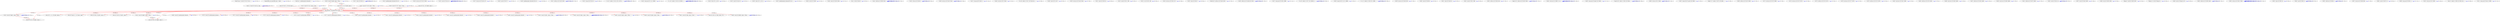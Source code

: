digraph {
Node0x3eefe80[label="  %mil.0.lcssa.i = phi i32 [ %115, %114 ..."];
Node0x3eefe80 -> Node0x3eefe80[label="D:0.00ns L:0",color=blue];
Node0x3eeff60[label="  %quant26bt_pos.quant26bt_neg.i = selec..."];
Node0x3eeff60 -> Node0x3eeff60[label="D:20.00ns L:0",color=blue];
Node0x3ef0040[label="  %ril.0.in.i = getelementptr inbounds [..."];
Node0x3ef0040 -> Node0x3ef0040[label="D:20.00ns L:0",color=blue];
Node0x3ef0120[label="  %ril.0.i = load i32* %ril.0.in.i, alig..."];
Node0x3ef0120 -> Node0x3ef0120[label="D:0.00ns L:2",color=blue];
Node0x3ef0120 -> Node0x3ef0120[label="D:0.00ns L:2",color=blue];
Node0x3ef1e10[label="  tail call fastcc void @upzero(i32 %125..."];
Node0x3ef0120 -> Node0x3ef1e10[label="D:0.00ns L:2",color=red];
Node0x3ef0240[label="  store i32 %ril.0.i, i32* @il, align 4,..."];
Node0x3ef0240 -> Node0x3ef1e10[label="D:20.00ns L:1",color=red];
Node0x3ef0360[label="  %121 = ashr i32 %ril.0.i, 2"];
Node0x3ef0360 -> Node0x3ef0360[label="D:0.00ns L:0",color=blue];
Node0x3ef0360 -> Node0x3ef0360[label="D:0.00ns L:0",color=blue];
Node0x3ef0440[label="  %122 = getelementptr inbounds [16 x i3..."];
Node0x3ef0440 -> Node0x3ef0440[label="D:20.00ns L:0",color=blue];
Node0x3ef05a0[label="  %123 = load i32* %122, align 4, !tbaa ..."];
Node0x3ef05a0 -> Node0x3ef05a0[label="D:0.00ns L:2",color=blue];
Node0x3ef05a0 -> Node0x3ef1e10[label="D:0.00ns L:2",color=red];
Node0x3ef06c0[label="  %124 = mul nsw i32 %123, %108"];
Node0x3ef06c0 -> Node0x3ef06c0[label="D:2.59ns L:1",color=blue];
Node0x3ef0820[label="  %125 = ashr i32 %124, 15"];
Node0x3ef0820 -> Node0x3ef0820[label="D:0.00ns L:0",color=blue];
Node0x3ef0820 -> Node0x3ef0820[label="D:0.00ns L:0",color=blue];
Node0x3ef0820 -> Node0x3ef0820[label="D:0.00ns L:0",color=blue];
Node0x3ef0900[label="  %126 = load i32* @nbl, align 4, !tbaa ..."];
Node0x3ef0900 -> Node0x3ef0900[label="D:0.00ns L:2",color=blue];
Node0x3ef1330[label="  store i32 %...i13, i32* @nbl, align 4,..."];
Node0x3ef0900 -> Node0x3ef1330[label="D:0.00ns L:2",color=red];
Node0x3ef0900 -> Node0x3ef1e10[label="D:0.00ns L:2",color=red];
Node0x3ef0a20[label="  %127 = mul nsw i32 %126, 127"];
Node0x3ef0a20 -> Node0x3ef0a20[label="D:2.59ns L:1",color=blue];
Node0x3ef0b80[label="  %128 = ashr i32 %127, 7"];
Node0x3ef0b80 -> Node0x3ef0b80[label="D:0.00ns L:0",color=blue];
Node0x3ef0c60[label="  %129 = getelementptr inbounds [16 x i3..."];
Node0x3ef0c60 -> Node0x3ef0c60[label="D:20.00ns L:0",color=blue];
Node0x3ef0d40[label="  %130 = load i32* %129, align 4, !tbaa ..."];
Node0x3ef0d40 -> Node0x3ef0d40[label="D:0.00ns L:2",color=blue];
Node0x3ef0d40 -> Node0x3ef1e10[label="D:0.00ns L:2",color=red];
Node0x3ef0e60[label="  %131 = add nsw i32 %128, %130"];
Node0x3ef0e60 -> Node0x3ef0e60[label="D:2.50ns L:0",color=blue];
Node0x3ef0e60 -> Node0x3ef0e60[label="D:2.50ns L:0",color=blue];
Node0x3ef0f80[label="  %132 = icmp slt i32 %131, 0"];
Node0x3ef0f80 -> Node0x3ef0f80[label="D:3.36ns L:0",color=blue];
Node0x3ef1060[label="  %..i12 = select i1 %132, i32 0, i32 %1..."];
Node0x3ef1060 -> Node0x3ef1060[label="D:3.99ns L:0",color=blue];
Node0x3ef1060 -> Node0x3ef1060[label="D:3.99ns L:0",color=blue];
Node0x3ef1170[label="  %133 = icmp sgt i32 %..i12, 18432"];
Node0x3ef1170 -> Node0x3ef1170[label="D:3.13ns L:0",color=blue];
Node0x3ef1250[label="  %...i13 = select i1 %133, i32 18432, i..."];
Node0x3ef1250 -> Node0x3ef1250[label="D:3.99ns L:0",color=blue];
Node0x3ef1250 -> Node0x3ef1250[label="D:3.99ns L:0",color=blue];
Node0x3ef1250 -> Node0x3ef1250[label="D:3.99ns L:0",color=blue];
Node0x3ef1330 -> Node0x3ef1e10[label="D:20.00ns L:1",color=red];
Node0x3ef1410[label="  %134 = lshr i32 %...i13, 6"];
Node0x3ef1410 -> Node0x3ef1410[label="D:0.00ns L:0",color=blue];
Node0x3ef14f0[label="  %135 = and i32 %134, 31"];
Node0x3ef14f0 -> Node0x3ef14f0[label="D:0.00ns L:0",color=blue];
Node0x3ef15d0[label="  %136 = ashr i32 %...i13, 11"];
Node0x3ef15d0 -> Node0x3ef15d0[label="D:0.00ns L:0",color=blue];
Node0x3ef16b0[label="  %137 = getelementptr inbounds [32 x i3..."];
Node0x3ef16b0 -> Node0x3ef16b0[label="D:20.00ns L:0",color=blue];
Node0x3ef1810[label="  %138 = load i32* %137, align 4, !tbaa ..."];
Node0x3ef1810 -> Node0x3ef1810[label="D:0.00ns L:2",color=blue];
Node0x3ef1810 -> Node0x3ef1e10[label="D:0.00ns L:2",color=red];
Node0x3ef1930[label="  %139 = sub i32 9, %136"];
Node0x3ef1930 -> Node0x3ef1930[label="D:2.40ns L:0",color=blue];
Node0x3ef1a50[label="  %140 = ashr i32 %138, %139"];
Node0x3ef1a50 -> Node0x3ef1a50[label="D:3.37ns L:0",color=blue];
Node0x3ef1b30[label="  %141 = shl i32 %140, 3"];
Node0x3ef1b30 -> Node0x3ef1b30[label="D:0.00ns L:0",color=blue];
Node0x3ef1c10[label="  store i32 %141, i32* @detl, align 4, !..."];
Node0x3ef1c10 -> Node0x3ef1e10[label="D:20.00ns L:1",color=red];
Node0x3ef1cf0[label="  %142 = add nsw i32 %98, %125"];
Node0x3ef1cf0 -> Node0x3ef1cf0[label="D:2.50ns L:0",color=blue];
Node0x3ef1cf0 -> Node0x3ef1cf0[label="D:2.50ns L:0",color=blue];
Node0x3ef1cf0 -> Node0x3ef1cf0[label="D:2.50ns L:0",color=blue];
Node0x3ef1ef0[label="  %143 = load i32* @plt1, align 4, !tbaa..."];
Node0x3ef1e10 -> Node0x3ef1ef0[label="D:0.00ns L:1",color=red];
Node0x3ef1fd0[label="  %144 = load i32* @plt2, align 4, !tbaa..."];
Node0x3ef1e10 -> Node0x3ef1fd0[label="D:0.00ns L:1",color=red];
Node0x3eec7d0[label="  store i32 %...i11, i32* @al2, align 4,..."];
Node0x3ef1e10 -> Node0x3eec7d0[label="D:0.00ns L:1",color=red];
Node0x3ef4ea0[label="  store i32 %apl1.2.i7, i32* @al1, align..."];
Node0x3ef1e10 -> Node0x3ef4ea0[label="D:0.00ns L:1",color=red];
Node0x3ef50e0[label="  store i32 %99, i32* @rlt2, align 4, !t..."];
Node0x3ef1e10 -> Node0x3ef50e0[label="D:0.00ns L:1",color=red];
Node0x3ef51c0[label="  store i32 %168, i32* @rlt1, align 4, !..."];
Node0x3ef1e10 -> Node0x3ef51c0[label="D:0.00ns L:1",color=red];
Node0x3ef52a0[label="  store i32 %143, i32* @plt2, align 4, !..."];
Node0x3ef1e10 -> Node0x3ef52a0[label="D:0.00ns L:1",color=red];
Node0x3ef5380[label="  store i32 %142, i32* @plt1, align 4, !..."];
Node0x3ef1e10 -> Node0x3ef5380[label="D:0.00ns L:1",color=red];
Node0x3ef5460[label="  %169 = load i32* getelementptr inbound..."];
Node0x3ef1e10 -> Node0x3ef5460[label="D:0.00ns L:1",color=red];
Node0x3ef5540[label="  %170 = load i32* getelementptr inbound..."];
Node0x3ef1e10 -> Node0x3ef5540[label="D:0.00ns L:1",color=red];
Node0x3ef57c0[label="  %172 = load i32* getelementptr inbound..."];
Node0x3ef1e10 -> Node0x3ef57c0[label="D:0.00ns L:1",color=red];
Node0x3ef58a0[label="  %173 = load i32* getelementptr inbound..."];
Node0x3ef1e10 -> Node0x3ef58a0[label="D:0.00ns L:1",color=red];
Node0x3ed7670[label="  %176 = load i32* getelementptr inbound..."];
Node0x3ef1e10 -> Node0x3ed7670[label="D:0.00ns L:1",color=red];
Node0x3ef5a60[label="  %177 = load i32* getelementptr inbound..."];
Node0x3ef1e10 -> Node0x3ef5a60[label="D:0.00ns L:1",color=red];
Node0x3ed79d0[label="  %180 = load i32* getelementptr inbound..."];
Node0x3ef1e10 -> Node0x3ed79d0[label="D:0.00ns L:1",color=red];
Node0x3ed7ab0[label="  %181 = load i32* getelementptr inbound..."];
Node0x3ef1e10 -> Node0x3ed7ab0[label="D:0.00ns L:1",color=red];
Node0x3ed7e10[label="  %184 = load i32* getelementptr inbound..."];
Node0x3ef1e10 -> Node0x3ed7e10[label="D:0.00ns L:1",color=red];
Node0x3ed7f30[label="  %185 = load i32* getelementptr inbound..."];
Node0x3ef1e10 -> Node0x3ed7f30[label="D:0.00ns L:1",color=red];
Node0x3ed8290[label="  %188 = load i32* getelementptr inbound..."];
Node0x3ef1e10 -> Node0x3ed8290[label="D:0.00ns L:1",color=red];
Node0x3ed83b0[label="  %189 = load i32* getelementptr inbound..."];
Node0x3ef1e10 -> Node0x3ed83b0[label="D:0.00ns L:1",color=red];
Node0x3ed87f0[label="  %193 = load i32* @rh1, align 4, !tbaa ..."];
Node0x3ef1e10 -> Node0x3ed87f0[label="D:0.00ns L:1",color=red];
Node0x3ed8910[label="  %194 = load i32* @ah1, align 4, !tbaa ..."];
Node0x3ef1e10 -> Node0x3ed8910[label="D:0.00ns L:1",color=red];
Node0x3ed8a30[label="  %195 = load i32* @rh2, align 4, !tbaa ..."];
Node0x3ef1e10 -> Node0x3ed8a30[label="D:0.00ns L:1",color=red];
Node0x3ed8b50[label="  %196 = load i32* @ah2, align 4, !tbaa ..."];
Node0x3ef1e10 -> Node0x3ed8b50[label="D:0.00ns L:1",color=red];
Node0x3ed9230[label="  %201 = load i32* @xh, align 4, !tbaa !..."];
Node0x3ef1e10 -> Node0x3ed9230[label="D:0.00ns L:1",color=red];
Node0x3ed9710[label="  store i32 %205, i32* @ih, align 4, !tb..."];
Node0x3ef1e10 -> Node0x3ed9710[label="D:0.00ns L:1",color=red];
Node0x3ed97f0[label="  %206 = load i32* @deth, align 4, !tbaa..."];
Node0x3ef1e10 -> Node0x3ed97f0[label="D:0.00ns L:1",color=red];
Node0x3ef1ef0 -> Node0x3ef1ef0[label="D:0.00ns L:2",color=blue];
Node0x3ef1ef0 -> Node0x3ef1ef0[label="D:0.00ns L:2",color=blue];
Node0x3ef1ef0 -> Node0x3ef5380[label="D:0.00ns L:2",color=red];
Node0x3ef1fd0 -> Node0x3ef1fd0[label="D:0.00ns L:2",color=blue];
Node0x3ef1fd0 -> Node0x3ef52a0[label="D:0.00ns L:2",color=red];
Node0x3ef20f0[label="  %145 = shl nsw i32 %100, 2"];
Node0x3ef20f0 -> Node0x3ef20f0[label="D:0.00ns L:0",color=blue];
Node0x3ef20f0 -> Node0x3ef20f0[label="D:0.00ns L:0",color=blue];
Node0x3ef21d0[label="  %146 = mul nsw i32 %143, %142"];
Node0x3ef21d0 -> Node0x3ef21d0[label="D:2.59ns L:1",color=blue];
Node0x3ef21d0 -> Node0x3ef21d0[label="D:2.59ns L:1",color=blue];
Node0x3ef2330[label="  %147 = icmp sgt i32 %146, -1"];
Node0x3ef2330 -> Node0x3ef2330[label="D:3.13ns L:0",color=blue];
Node0x3ef2410[label="  %148 = sub nsw i32 0, %145"];
Node0x3ef2410 -> Node0x3ef2410[label="D:2.40ns L:0",color=blue];
Node0x3ef24f0[label="  %.1.i8 = select i1 %147, i32 %148, i32..."];
Node0x3ef24f0 -> Node0x3ef24f0[label="D:3.99ns L:0",color=blue];
Node0x3ef25d0[label="  %149 = ashr i32 %.1.i8, 7"];
Node0x3ef25d0 -> Node0x3ef25d0[label="D:0.00ns L:0",color=blue];
Node0x3ef26b0[label="  %150 = mul nsw i32 %144, %142"];
Node0x3ef26b0 -> Node0x3ef26b0[label="D:2.59ns L:1",color=blue];
Node0x3ef2790[label="  %151 = ashr i32 %150, 31"];
Node0x3ef2790 -> Node0x3ef2790[label="D:0.00ns L:0",color=blue];
Node0x3eebe90[label="  %152 = and i32 %151, -256"];
Node0x3eebe90 -> Node0x3eebe90[label="D:0.00ns L:0",color=blue];
Node0x3eebf70[label="  %153 = or i32 %152, 128"];
Node0x3eebf70 -> Node0x3eebf70[label="D:0.00ns L:0",color=blue];
Node0x3eec050[label="  %154 = mul nsw i32 %102, 127"];
Node0x3eec050 -> Node0x3eec050[label="D:2.59ns L:1",color=blue];
Node0x3eec1b0[label="  %155 = ashr i32 %154, 7"];
Node0x3eec1b0 -> Node0x3eec1b0[label="D:0.00ns L:0",color=blue];
Node0x3eec290[label="  %wd4.0.i9 = add nsw i32 %149, %155"];
Node0x3eec290 -> Node0x3eec290[label="D:2.50ns L:0",color=blue];
Node0x3eec370[label="  %156 = add nsw i32 %wd4.0.i9, %153"];
Node0x3eec370 -> Node0x3eec370[label="D:2.50ns L:0",color=blue];
Node0x3eec370 -> Node0x3eec370[label="D:2.50ns L:0",color=blue];
Node0x3eec450[label="  %157 = icmp sgt i32 %156, 12288"];
Node0x3eec450 -> Node0x3eec450[label="D:3.13ns L:0",color=blue];
Node0x3eec530[label="  %..i10 = select i1 %157, i32 12288, i3..."];
Node0x3eec530 -> Node0x3eec530[label="D:3.99ns L:0",color=blue];
Node0x3eec530 -> Node0x3eec530[label="D:3.99ns L:0",color=blue];
Node0x3eec610[label="  %158 = icmp slt i32 %..i10, -12288"];
Node0x3eec610 -> Node0x3eec610[label="D:3.36ns L:0",color=blue];
Node0x3eec6f0[label="  %...i11 = select i1 %158, i32 -12288, ..."];
Node0x3eec6f0 -> Node0x3eec6f0[label="D:3.99ns L:0",color=blue];
Node0x3eec6f0 -> Node0x3eec6f0[label="D:3.99ns L:0",color=blue];
Node0x3eec8b0[label="  %159 = mul nsw i32 %100, 255"];
Node0x3eec8b0 -> Node0x3eec8b0[label="D:2.59ns L:1",color=blue];
Node0x3eeca50[label="  %160 = ashr i32 %159, 8"];
Node0x3eeca50 -> Node0x3eeca50[label="D:0.00ns L:0",color=blue];
Node0x3eecb30[label="  %161 = ashr i32 %146, 31"];
Node0x3eecb30 -> Node0x3eecb30[label="D:0.00ns L:0",color=blue];
Node0x3eecc10[label="  %162 = and i32 %161, -384"];
Node0x3eecc10 -> Node0x3eecc10[label="D:0.00ns L:0",color=blue];
Node0x3eeccf0[label="  %163 = add nsw i32 %160, 192"];
Node0x3eeccf0 -> Node0x3eeccf0[label="D:2.50ns L:0",color=blue];
Node0x3ef4880[label="  %apl1.0.i5 = add nsw i32 %163, %162"];
Node0x3ef4880 -> Node0x3ef4880[label="D:2.50ns L:0",color=blue];
Node0x3ef4880 -> Node0x3ef4880[label="D:2.50ns L:0",color=blue];
Node0x3ef4960[label="  %164 = sub nsw i32 15360, %...i11"];
Node0x3ef4960 -> Node0x3ef4960[label="D:2.40ns L:0",color=blue];
Node0x3ef4960 -> Node0x3ef4960[label="D:2.40ns L:0",color=blue];
Node0x3ef4960 -> Node0x3ef4960[label="D:2.40ns L:0",color=blue];
Node0x3ef4a40[label="  %165 = icmp sgt i32 %apl1.0.i5, %164"];
Node0x3ef4a40 -> Node0x3ef4a40[label="D:3.13ns L:0",color=blue];
Node0x3ef4b20[label="  %.apl1.0.i6 = select i1 %165, i32 %164..."];
Node0x3ef4b20 -> Node0x3ef4b20[label="D:3.99ns L:0",color=blue];
Node0x3ef4b20 -> Node0x3ef4b20[label="D:3.99ns L:0",color=blue];
Node0x3ef4c00[label="  %166 = sub nsw i32 0, %164"];
Node0x3ef4c00 -> Node0x3ef4c00[label="D:2.40ns L:0",color=blue];
Node0x3ef4c00 -> Node0x3ef4c00[label="D:2.40ns L:0",color=blue];
Node0x3ef4ce0[label="  %167 = icmp slt i32 %.apl1.0.i6, %166"];
Node0x3ef4ce0 -> Node0x3ef4ce0[label="D:3.36ns L:0",color=blue];
Node0x3ef4dc0[label="  %apl1.2.i7 = select i1 %167, i32 %166,..."];
Node0x3ef4dc0 -> Node0x3ef4dc0[label="D:3.99ns L:0",color=blue];
Node0x3ef4f80[label="  %168 = add nsw i32 %125, %106"];
Node0x3ef4f80 -> Node0x3ef4f80[label="D:2.50ns L:0",color=blue];
Node0x3ef5460 -> Node0x3ef5460[label="D:0.00ns L:2",color=blue];
Node0x3ef5540 -> Node0x3ef5540[label="D:0.00ns L:2",color=blue];
Node0x3ef5620[label="  %171 = mul nsw i32 %170, %169"];
Node0x3ef5620 -> Node0x3ef5620[label="D:2.59ns L:1",color=blue];
Node0x3ef57c0 -> Node0x3ef57c0[label="D:0.00ns L:2",color=blue];
Node0x3ef58a0 -> Node0x3ef58a0[label="D:0.00ns L:2",color=blue];
Node0x3ef5980[label="  %174 = mul nsw i32 %173, %172"];
Node0x3ef5980 -> Node0x3ef5980[label="D:2.59ns L:1",color=blue];
Node0x3ed7590[label="  %175 = add nsw i32 %174, %171"];
Node0x3ed7590 -> Node0x3ed7590[label="D:2.50ns L:0",color=blue];
Node0x3ed7670 -> Node0x3ed7670[label="D:0.00ns L:2",color=blue];
Node0x3ef5a60 -> Node0x3ef5a60[label="D:0.00ns L:2",color=blue];
Node0x3ed7750[label="  %178 = mul nsw i32 %177, %176"];
Node0x3ed7750 -> Node0x3ed7750[label="D:2.59ns L:1",color=blue];
Node0x3ed78f0[label="  %179 = add nsw i32 %175, %178"];
Node0x3ed78f0 -> Node0x3ed78f0[label="D:2.50ns L:0",color=blue];
Node0x3ed79d0 -> Node0x3ed79d0[label="D:0.00ns L:2",color=blue];
Node0x3ed7ab0 -> Node0x3ed7ab0[label="D:0.00ns L:2",color=blue];
Node0x3ed7bd0[label="  %182 = mul nsw i32 %181, %180"];
Node0x3ed7bd0 -> Node0x3ed7bd0[label="D:2.59ns L:1",color=blue];
Node0x3ed7d30[label="  %183 = add nsw i32 %179, %182"];
Node0x3ed7d30 -> Node0x3ed7d30[label="D:2.50ns L:0",color=blue];
Node0x3ed7e10 -> Node0x3ed7e10[label="D:0.00ns L:2",color=blue];
Node0x3ed7f30 -> Node0x3ed7f30[label="D:0.00ns L:2",color=blue];
Node0x3ed8050[label="  %186 = mul nsw i32 %185, %184"];
Node0x3ed8050 -> Node0x3ed8050[label="D:2.59ns L:1",color=blue];
Node0x3ed81b0[label="  %187 = add nsw i32 %183, %186"];
Node0x3ed81b0 -> Node0x3ed81b0[label="D:2.50ns L:0",color=blue];
Node0x3ed8290 -> Node0x3ed8290[label="D:0.00ns L:2",color=blue];
Node0x3ed83b0 -> Node0x3ed83b0[label="D:0.00ns L:2",color=blue];
Node0x3ed84d0[label="  %190 = mul nsw i32 %189, %188"];
Node0x3ed84d0 -> Node0x3ed84d0[label="D:2.59ns L:1",color=blue];
Node0x3ed8630[label="  %191 = add nsw i32 %187, %190"];
Node0x3ed8630 -> Node0x3ed8630[label="D:2.50ns L:0",color=blue];
Node0x3ed8710[label="  %192 = ashr i32 %191, 14"];
Node0x3ed8710 -> Node0x3ed8710[label="D:0.00ns L:0",color=blue];
Node0x3ed8710 -> Node0x3ed8710[label="D:0.00ns L:0",color=blue];
Node0x3ed87f0 -> Node0x3ed87f0[label="D:0.00ns L:2",color=blue];
Node0x3ed87f0 -> Node0x3ed87f0[label="D:0.00ns L:2",color=blue];
Node0x3ed8910 -> Node0x3ed8910[label="D:0.00ns L:2",color=blue];
Node0x3ed8910 -> Node0x3ed8910[label="D:0.00ns L:2",color=blue];
Node0x3ed8910 -> Node0x3ed8910[label="D:0.00ns L:2",color=blue];
Node0x3ed8a30 -> Node0x3ed8a30[label="D:0.00ns L:2",color=blue];
Node0x3ed8b50 -> Node0x3ed8b50[label="D:0.00ns L:2",color=blue];
Node0x3ed8b50 -> Node0x3ed8b50[label="D:0.00ns L:2",color=blue];
Node0x3ed8c70[label="  %197 = mul i32 %194, %193"];
Node0x3ed8c70 -> Node0x3ed8c70[label="D:2.59ns L:1",color=blue];
Node0x3ed8dd0[label="  %198 = mul i32 %196, %195"];
Node0x3ed8dd0 -> Node0x3ed8dd0[label="D:2.59ns L:1",color=blue];
Node0x3ed8eb0[label="  %tmp.i3 = add i32 %198, %197"];
Node0x3ed8eb0 -> Node0x3ed8eb0[label="D:2.50ns L:0",color=blue];
Node0x3ed8f90[label="  %tmp1.i4 = shl i32 %tmp.i3, 1"];
Node0x3ed8f90 -> Node0x3ed8f90[label="D:0.00ns L:0",color=blue];
Node0x3ed9070[label="  %199 = ashr i32 %tmp1.i4, 15"];
Node0x3ed9070 -> Node0x3ed9070[label="D:0.00ns L:0",color=blue];
Node0x3ed9150[label="  %200 = add nsw i32 %199, %192"];
Node0x3ed9150 -> Node0x3ed9150[label="D:2.50ns L:0",color=blue];
Node0x3ed9150 -> Node0x3ed9150[label="D:2.50ns L:0",color=blue];
Node0x3ed9230 -> Node0x3ed9230[label="D:0.00ns L:1",color=blue];
Node0x3ed9390[label="  %202 = sub nsw i32 %201, %200"];
Node0x3ed9390 -> Node0x3ed9390[label="D:2.40ns L:0",color=blue];
Node0x3ed9390 -> Node0x3ed9390[label="D:2.40ns L:0",color=blue];
Node0x3ed9390 -> Node0x3ed9390[label="D:2.40ns L:0",color=blue];
Node0x3ed9390 -> Node0x3ed9390[label="D:2.40ns L:0",color=blue];
Node0x3ed9470[label="  %203 = ashr i32 %202, 31"];
Node0x3ed9470 -> Node0x3ed9470[label="D:0.00ns L:0",color=blue];
Node0x3ed9550[label="  %204 = and i32 %203, -2"];
Node0x3ed9550 -> Node0x3ed9550[label="D:0.00ns L:0",color=blue];
Node0x3ed9550 -> Node0x3ed9550[label="D:0.00ns L:0",color=blue];
Node0x3ed9630[label="  %205 = add nsw i32 %204, 3"];
Node0x3ed9630 -> Node0x3ed9630[label="D:2.50ns L:0",color=blue];
Node0x3ed9630 -> Node0x3ed9630[label="D:2.50ns L:0",color=blue];
Node0x3ed97f0 -> Node0x3ed97f0[label="D:0.00ns L:2",color=blue];
Node0x3ed97f0 -> Node0x3ed97f0[label="D:0.00ns L:2",color=blue];
Node0x3ed9910[label="  %207 = mul nsw i32 %206, 564"];
Node0x3ed9910 -> Node0x3ed9910[label="D:2.59ns L:1",color=blue];
Node0x3ed9a70[label="  %208 = ashr i32 %207, 12"];
Node0x3ed9a70 -> Node0x3ed9a70[label="D:0.00ns L:0",color=blue];
Node0x3ed9b50[label="  %209 = icmp sgt i32 %202, -1"];
Node0x3ed9b50 -> Node0x3ed9b50[label="D:3.13ns L:0",color=blue];
Node0x3ed9c30[label="  %210 = sub nsw i32 0, %202"];
Node0x3ed9c30 -> Node0x3ed9c30[label="D:2.40ns L:0",color=blue];
Node0x3ed9d10[label="  %m.0.i = select i1 %209, i32 %202, i32..."];
Node0x3ed9d10 -> Node0x3ed9d10[label="D:3.99ns L:0",color=blue];
Node0x3ed9df0[label="  %211 = icmp sgt i32 %m.0.i, %208"];
Node0x3ed9df0 -> Node0x3ed9df0[label="D:3.13ns L:0",color=blue];
}
